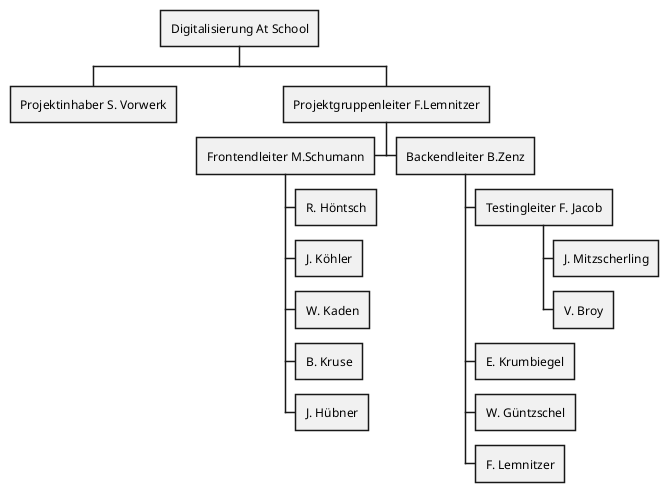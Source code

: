 @startwbs
* Digitalisierung At School
** Projektinhaber S. Vorwerk
** Projektgruppenleiter F.Lemnitzer
*** Backendleiter B.Zenz
**** Testingleiter F. Jacob
***** J. Mitzscherling
***** V. Broy
**** E. Krumbiegel
**** W. Güntzschel
**** F. Lemnitzer
***< Frontendleiter M.Schumann
**** R. Höntsch
**** J. Köhler
**** W. Kaden
**** B. Kruse
**** J. Hübner
@endwbs
